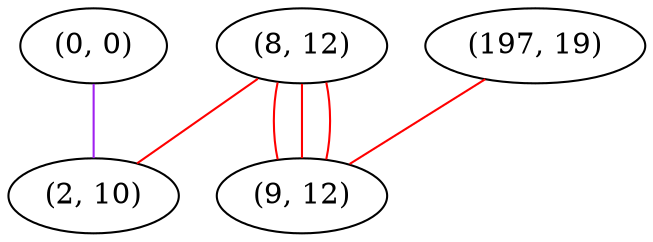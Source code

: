 graph "" {
"(0, 0)";
"(197, 19)";
"(8, 12)";
"(9, 12)";
"(2, 10)";
"(0, 0)" -- "(2, 10)"  [color=purple, key=0, weight=4];
"(197, 19)" -- "(9, 12)"  [color=red, key=0, weight=1];
"(8, 12)" -- "(9, 12)"  [color=red, key=0, weight=1];
"(8, 12)" -- "(9, 12)"  [color=red, key=1, weight=1];
"(8, 12)" -- "(9, 12)"  [color=red, key=2, weight=1];
"(8, 12)" -- "(2, 10)"  [color=red, key=0, weight=1];
}

